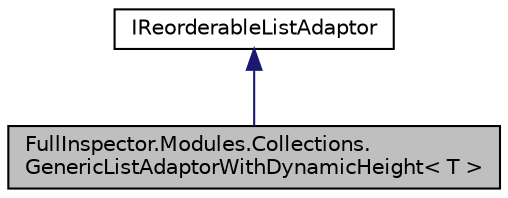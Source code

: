 digraph "FullInspector.Modules.Collections.GenericListAdaptorWithDynamicHeight&lt; T &gt;"
{
  edge [fontname="Helvetica",fontsize="10",labelfontname="Helvetica",labelfontsize="10"];
  node [fontname="Helvetica",fontsize="10",shape=record];
  Node1 [label="FullInspector.Modules.Collections.\lGenericListAdaptorWithDynamicHeight\< T \>",height=0.2,width=0.4,color="black", fillcolor="grey75", style="filled" fontcolor="black"];
  Node2 -> Node1 [dir="back",color="midnightblue",fontsize="10",style="solid",fontname="Helvetica"];
  Node2 [label="IReorderableListAdaptor",height=0.2,width=0.4,color="black", fillcolor="white", style="filled",URL="$interface_full_inspector_1_1_rotorz_1_1_reorderable_list_1_1_i_reorderable_list_adaptor.html",tooltip="Adaptor allowing reorderable list control to interface with list data. "];
}

